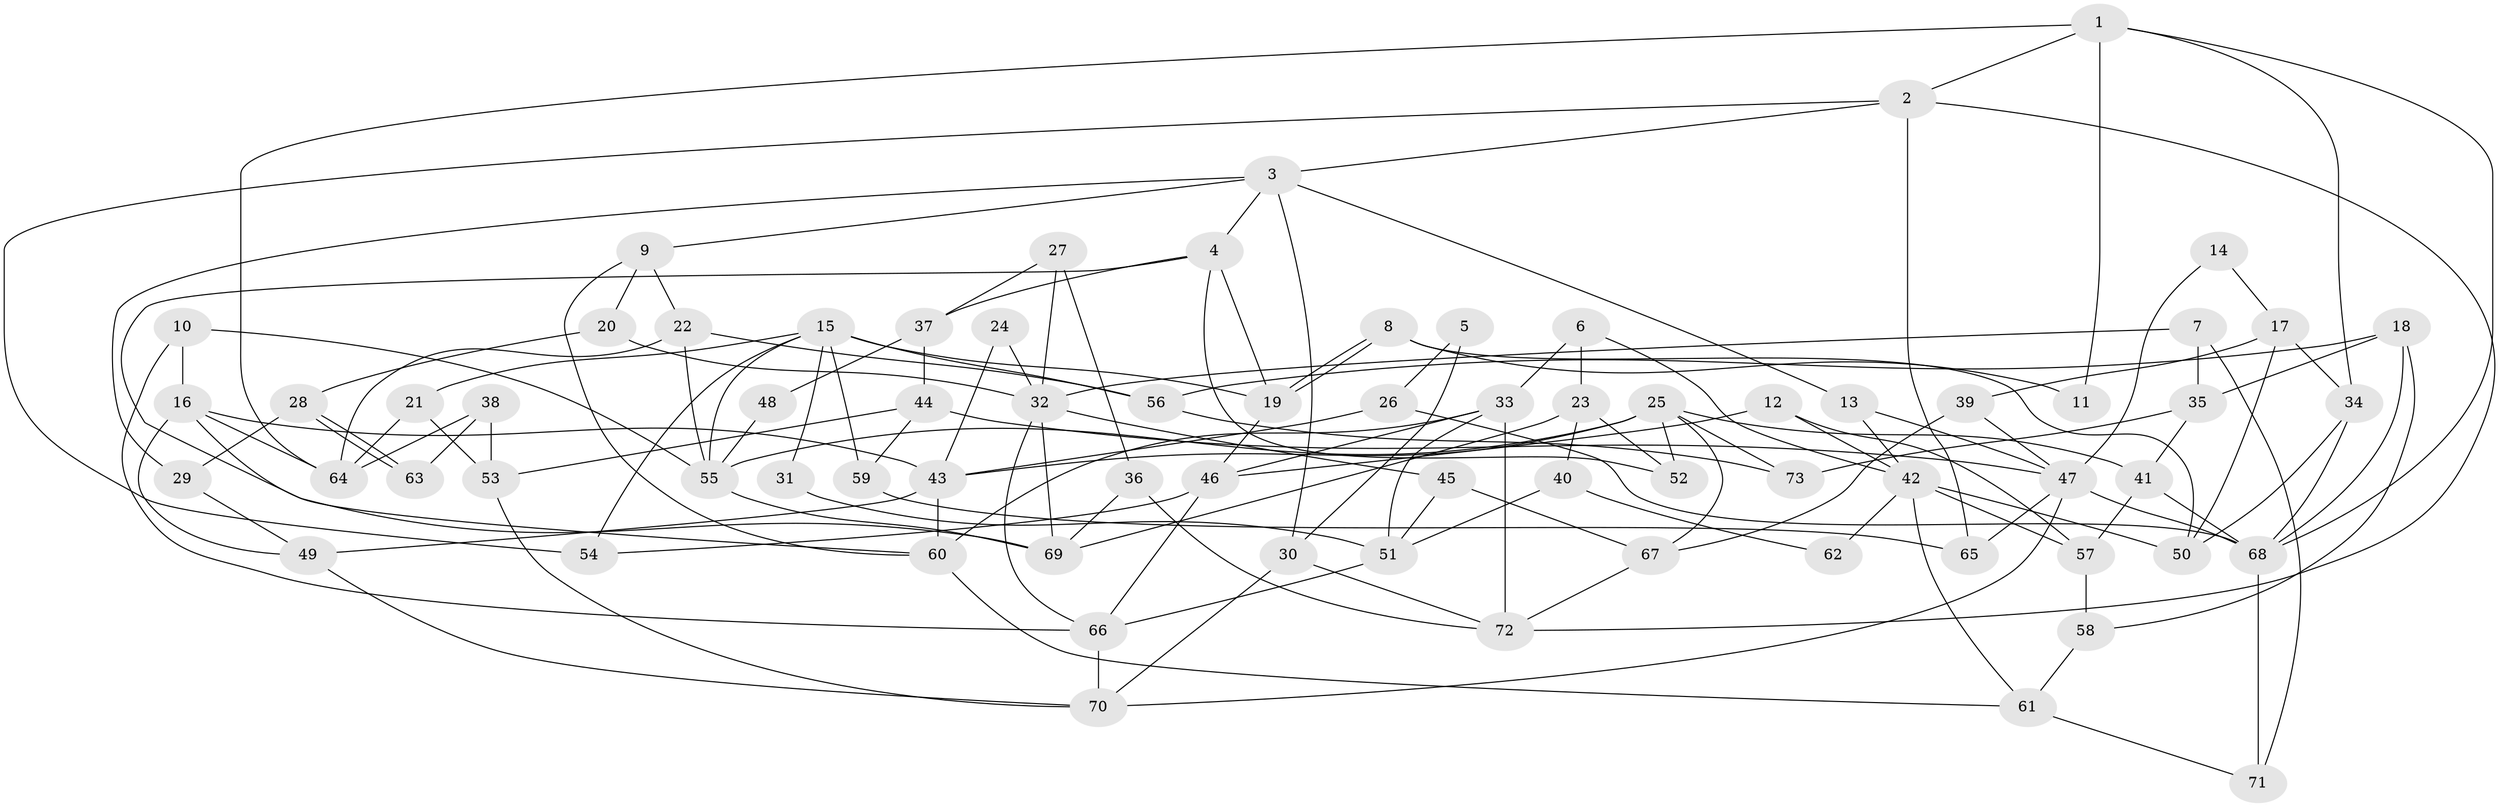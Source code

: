 // Generated by graph-tools (version 1.1) at 2025/50/03/09/25 04:50:28]
// undirected, 73 vertices, 146 edges
graph export_dot {
graph [start="1"]
  node [color=gray90,style=filled];
  1;
  2;
  3;
  4;
  5;
  6;
  7;
  8;
  9;
  10;
  11;
  12;
  13;
  14;
  15;
  16;
  17;
  18;
  19;
  20;
  21;
  22;
  23;
  24;
  25;
  26;
  27;
  28;
  29;
  30;
  31;
  32;
  33;
  34;
  35;
  36;
  37;
  38;
  39;
  40;
  41;
  42;
  43;
  44;
  45;
  46;
  47;
  48;
  49;
  50;
  51;
  52;
  53;
  54;
  55;
  56;
  57;
  58;
  59;
  60;
  61;
  62;
  63;
  64;
  65;
  66;
  67;
  68;
  69;
  70;
  71;
  72;
  73;
  1 -- 68;
  1 -- 2;
  1 -- 11;
  1 -- 34;
  1 -- 64;
  2 -- 54;
  2 -- 72;
  2 -- 3;
  2 -- 65;
  3 -- 9;
  3 -- 4;
  3 -- 13;
  3 -- 29;
  3 -- 30;
  4 -- 37;
  4 -- 19;
  4 -- 52;
  4 -- 69;
  5 -- 30;
  5 -- 26;
  6 -- 23;
  6 -- 33;
  6 -- 42;
  7 -- 32;
  7 -- 35;
  7 -- 71;
  8 -- 19;
  8 -- 19;
  8 -- 50;
  8 -- 11;
  9 -- 22;
  9 -- 60;
  9 -- 20;
  10 -- 16;
  10 -- 66;
  10 -- 55;
  12 -- 42;
  12 -- 57;
  12 -- 46;
  13 -- 42;
  13 -- 47;
  14 -- 17;
  14 -- 47;
  15 -- 19;
  15 -- 55;
  15 -- 21;
  15 -- 31;
  15 -- 54;
  15 -- 56;
  15 -- 59;
  16 -- 60;
  16 -- 43;
  16 -- 49;
  16 -- 64;
  17 -- 34;
  17 -- 39;
  17 -- 50;
  18 -- 56;
  18 -- 68;
  18 -- 35;
  18 -- 58;
  19 -- 46;
  20 -- 28;
  20 -- 32;
  21 -- 64;
  21 -- 53;
  22 -- 64;
  22 -- 55;
  22 -- 56;
  23 -- 52;
  23 -- 69;
  23 -- 40;
  24 -- 32;
  24 -- 43;
  25 -- 55;
  25 -- 41;
  25 -- 43;
  25 -- 52;
  25 -- 67;
  25 -- 73;
  26 -- 68;
  26 -- 43;
  27 -- 36;
  27 -- 32;
  27 -- 37;
  28 -- 29;
  28 -- 63;
  28 -- 63;
  29 -- 49;
  30 -- 72;
  30 -- 70;
  31 -- 51;
  32 -- 66;
  32 -- 45;
  32 -- 69;
  33 -- 46;
  33 -- 60;
  33 -- 51;
  33 -- 72;
  34 -- 50;
  34 -- 68;
  35 -- 73;
  35 -- 41;
  36 -- 69;
  36 -- 72;
  37 -- 44;
  37 -- 48;
  38 -- 64;
  38 -- 53;
  38 -- 63;
  39 -- 67;
  39 -- 47;
  40 -- 51;
  40 -- 62;
  41 -- 68;
  41 -- 57;
  42 -- 57;
  42 -- 50;
  42 -- 61;
  42 -- 62;
  43 -- 49;
  43 -- 60;
  44 -- 53;
  44 -- 59;
  44 -- 47;
  45 -- 51;
  45 -- 67;
  46 -- 54;
  46 -- 66;
  47 -- 65;
  47 -- 68;
  47 -- 70;
  48 -- 55;
  49 -- 70;
  51 -- 66;
  53 -- 70;
  55 -- 69;
  56 -- 73;
  57 -- 58;
  58 -- 61;
  59 -- 65;
  60 -- 61;
  61 -- 71;
  66 -- 70;
  67 -- 72;
  68 -- 71;
}
